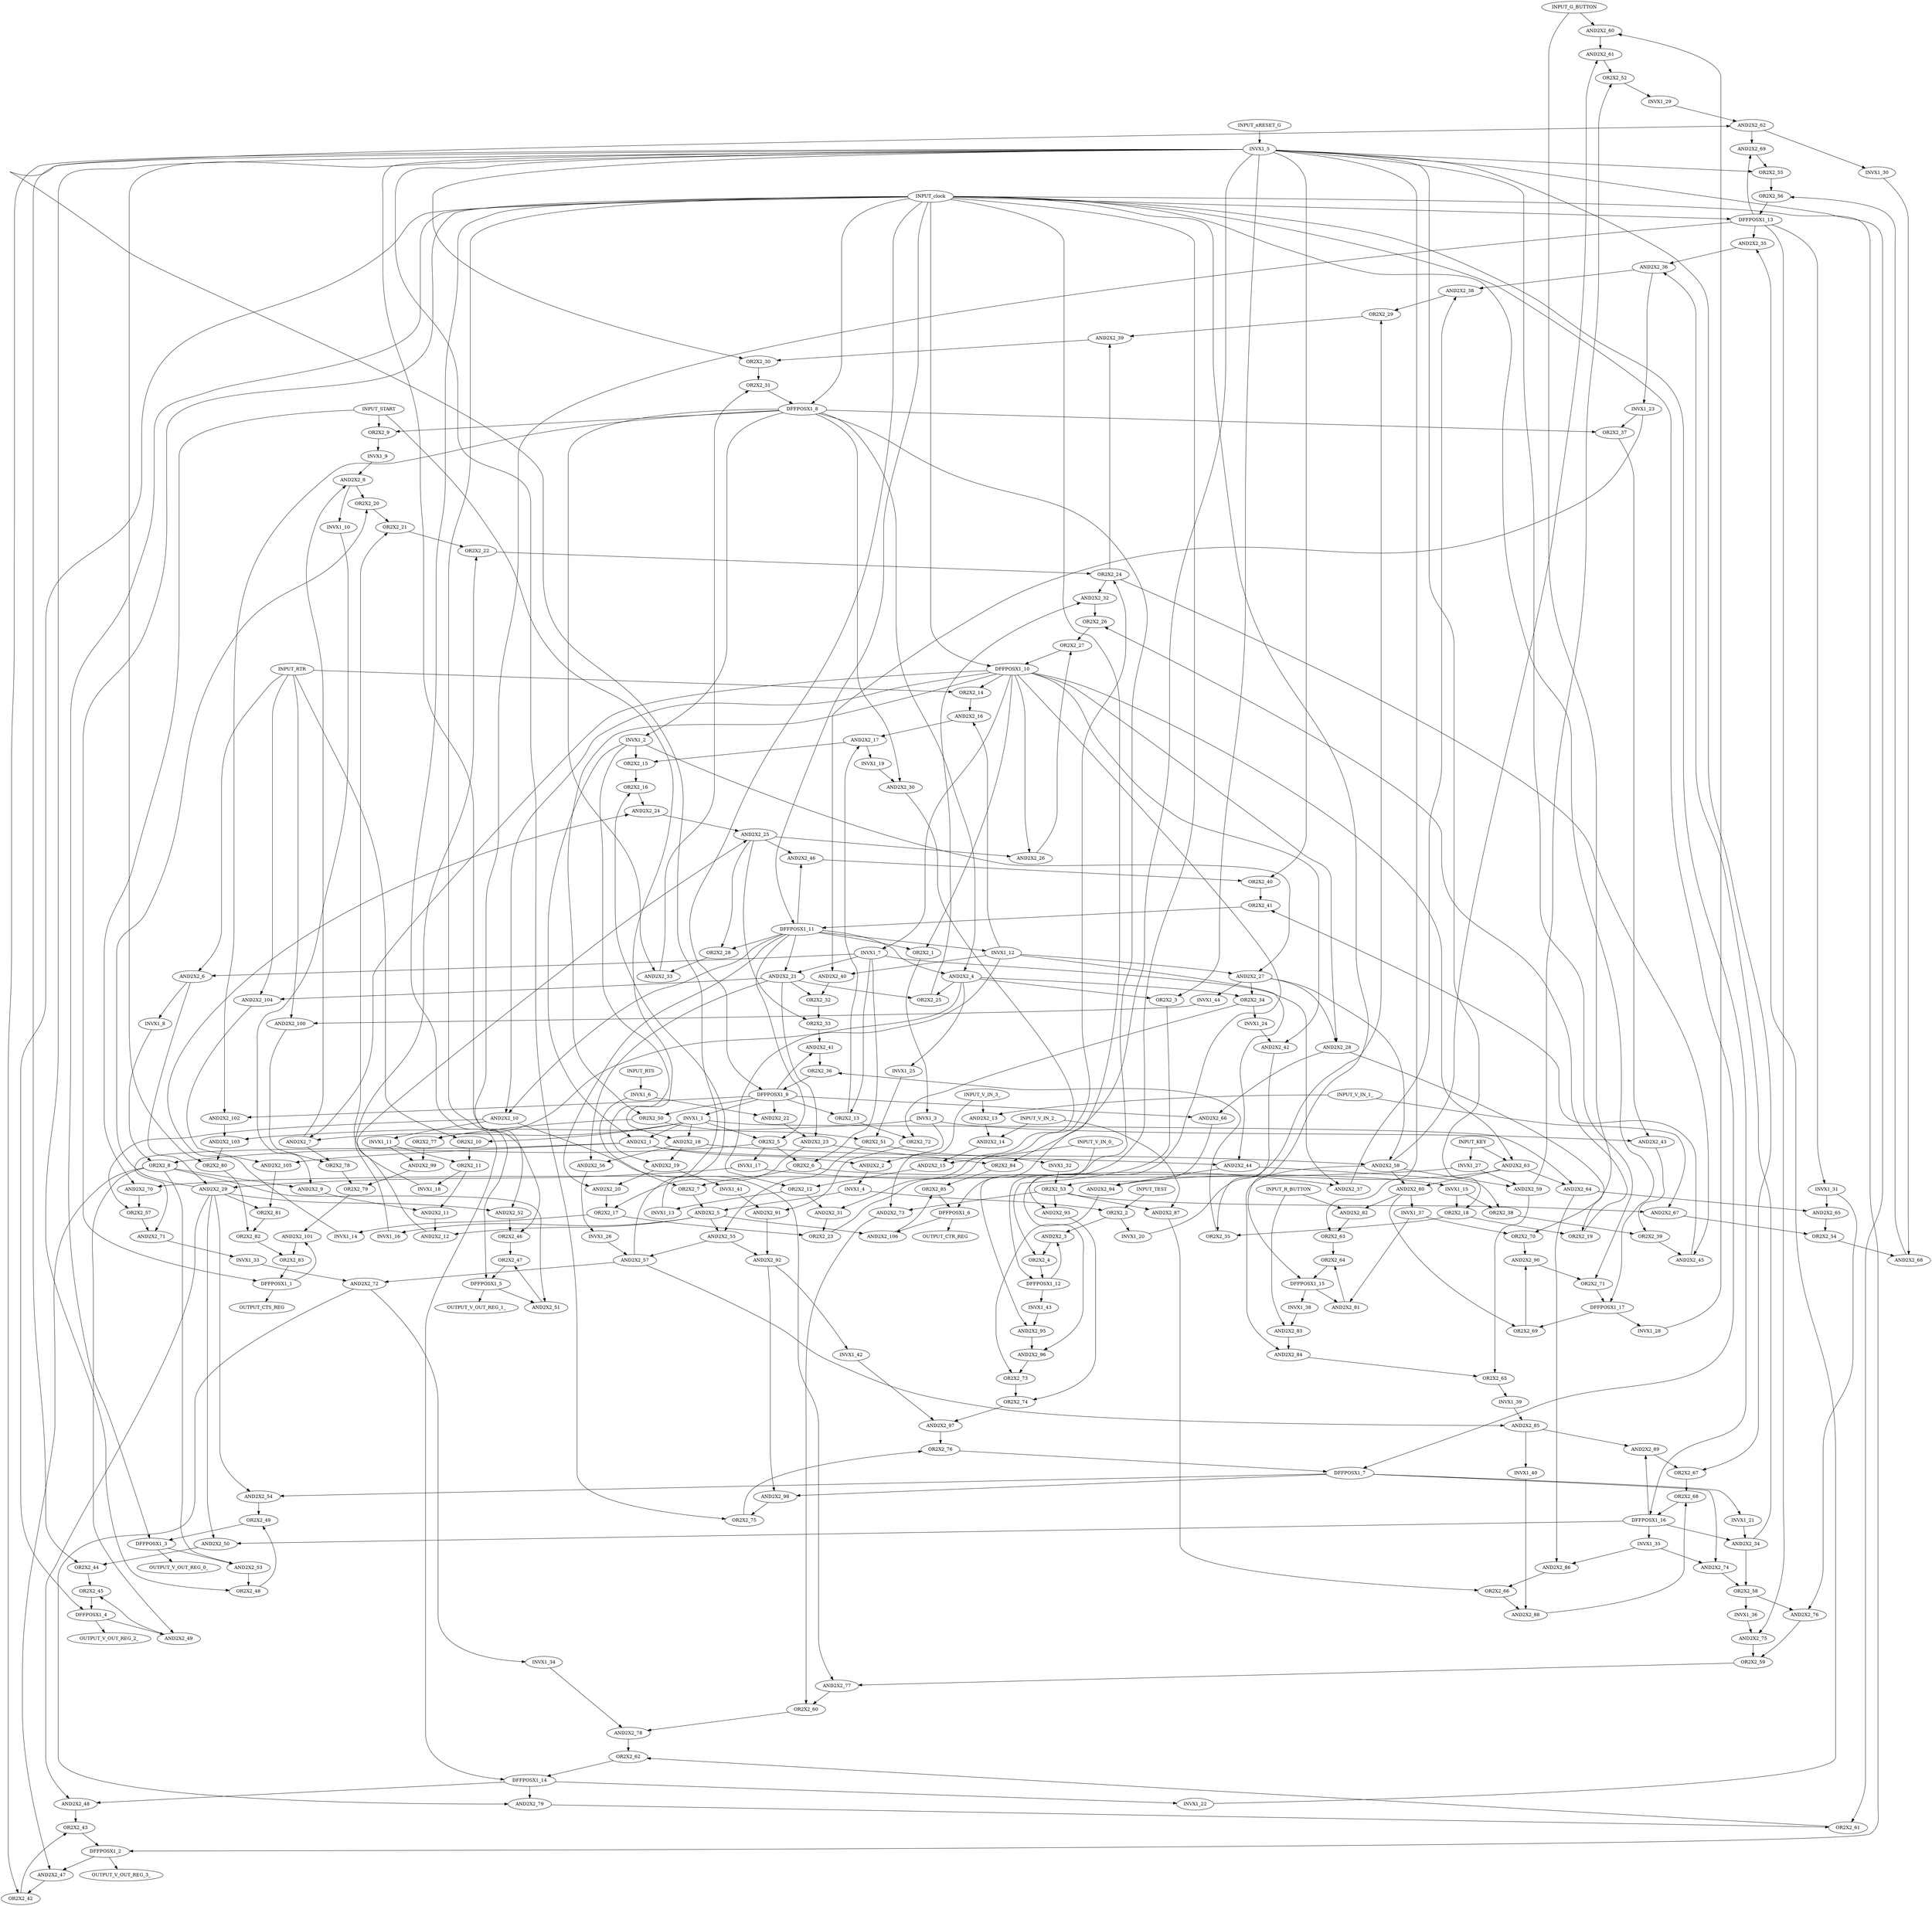 strict digraph "" {
	INPUT_G_BUTTON -> AND2X2_60;
	INPUT_G_BUTTON -> OR2X2_70;
	INPUT_KEY -> AND2X2_63;
	INPUT_KEY -> INVX1_27;
	INPUT_RTR -> AND2X2_100;
	INPUT_RTR -> AND2X2_104;
	INPUT_RTR -> AND2X2_6;
	INPUT_RTR -> OR2X2_10;
	INPUT_RTR -> OR2X2_14;
	INPUT_RTS -> INVX1_6;
	INPUT_R_BUTTON -> AND2X2_82;
	INPUT_R_BUTTON -> AND2X2_83;
	INPUT_START -> AND2X2_18;
	INPUT_START -> AND2X2_70;
	INPUT_START -> OR2X2_9;
	INPUT_TEST -> OR2X2_2;
	INPUT_V_IN_0_ -> AND2X2_15;
	INPUT_V_IN_0_ -> AND2X2_93;
	INPUT_V_IN_1_ -> AND2X2_13;
	INPUT_V_IN_1_ -> AND2X2_67;
	INPUT_V_IN_2_ -> AND2X2_14;
	INPUT_V_IN_2_ -> AND2X2_87;
	INPUT_V_IN_3_ -> AND2X2_13;
	INPUT_V_IN_3_ -> AND2X2_73;
	INPUT_clock -> DFFPOSX1_1;
	INPUT_clock -> DFFPOSX1_10;
	INPUT_clock -> DFFPOSX1_11;
	INPUT_clock -> DFFPOSX1_12;
	INPUT_clock -> DFFPOSX1_13;
	INPUT_clock -> DFFPOSX1_14;
	INPUT_clock -> DFFPOSX1_15;
	INPUT_clock -> DFFPOSX1_16;
	INPUT_clock -> DFFPOSX1_17;
	INPUT_clock -> DFFPOSX1_2;
	INPUT_clock -> DFFPOSX1_3;
	INPUT_clock -> DFFPOSX1_4;
	INPUT_clock -> DFFPOSX1_5;
	INPUT_clock -> DFFPOSX1_6;
	INPUT_clock -> DFFPOSX1_7;
	INPUT_clock -> DFFPOSX1_8;
	INPUT_clock -> DFFPOSX1_9;
	INPUT_nRESET_G -> INVX1_5;
	AND2X2_1 -> AND2X2_105;
	AND2X2_1 -> AND2X2_2;
	AND2X2_1 -> AND2X2_44;
	AND2X2_1 -> AND2X2_71;
	AND2X2_10 -> AND2X2_77;
	AND2X2_10 -> INVX1_11;
	AND2X2_10 -> OR2X2_57;
	AND2X2_100 -> OR2X2_78;
	AND2X2_101 -> OR2X2_83;
	AND2X2_102 -> AND2X2_103;
	AND2X2_103 -> OR2X2_80;
	AND2X2_104 -> AND2X2_105;
	AND2X2_105 -> OR2X2_81;
	AND2X2_106 -> OR2X2_85;
	AND2X2_11 -> AND2X2_12;
	AND2X2_12 -> AND2X2_25;
	AND2X2_13 -> AND2X2_14;
	AND2X2_14 -> AND2X2_15;
	AND2X2_15 -> OR2X2_12;
	AND2X2_16 -> AND2X2_17;
	AND2X2_17 -> INVX1_19;
	AND2X2_17 -> OR2X2_15;
	AND2X2_18 -> AND2X2_19;
	AND2X2_18 -> AND2X2_56;
	AND2X2_18 -> AND2X2_58;
	AND2X2_19 -> AND2X2_20;
	AND2X2_19 -> INVX1_41;
	AND2X2_2 -> INVX1_4;
	AND2X2_20 -> OR2X2_17;
	AND2X2_21 -> AND2X2_104;
	AND2X2_21 -> AND2X2_23;
	AND2X2_21 -> AND2X2_56;
	AND2X2_21 -> OR2X2_25;
	AND2X2_21 -> OR2X2_32;
	AND2X2_22 -> AND2X2_23;
	AND2X2_23 -> OR2X2_17;
	AND2X2_23 -> OR2X2_84;
	AND2X2_24 -> AND2X2_25;
	AND2X2_25 -> AND2X2_26;
	AND2X2_25 -> AND2X2_46;
	AND2X2_25 -> OR2X2_28;
	AND2X2_25 -> OR2X2_33;
	AND2X2_26 -> OR2X2_27;
	AND2X2_27 -> AND2X2_28;
	AND2X2_27 -> AND2X2_58;
	AND2X2_27 -> INVX1_44;
	AND2X2_27 -> OR2X2_34;
	AND2X2_28 -> AND2X2_66;
	AND2X2_28 -> OR2X2_19;
	AND2X2_29 -> AND2X2_48;
	AND2X2_29 -> AND2X2_50;
	AND2X2_29 -> AND2X2_52;
	AND2X2_29 -> AND2X2_54;
	AND2X2_29 -> OR2X2_20;
	AND2X2_29 -> OR2X2_81;
	AND2X2_3 -> OR2X2_4;
	AND2X2_30 -> AND2X2_31;
	AND2X2_31 -> OR2X2_23;
	AND2X2_32 -> OR2X2_26;
	AND2X2_33 -> OR2X2_31;
	AND2X2_34 -> AND2X2_36;
	AND2X2_34 -> OR2X2_58;
	AND2X2_35 -> AND2X2_36;
	AND2X2_36 -> AND2X2_38;
	AND2X2_36 -> INVX1_23;
	AND2X2_37 -> AND2X2_38;
	AND2X2_38 -> OR2X2_29;
	AND2X2_39 -> OR2X2_30;
	AND2X2_4 -> INVX1_25;
	AND2X2_4 -> OR2X2_25;
	AND2X2_4 -> OR2X2_3;
	AND2X2_4 -> OR2X2_34;
	AND2X2_4 -> OR2X2_77;
	AND2X2_40 -> OR2X2_32;
	AND2X2_41 -> OR2X2_36;
	AND2X2_42 -> OR2X2_35;
	AND2X2_43 -> OR2X2_39;
	AND2X2_44 -> AND2X2_94;
	AND2X2_44 -> OR2X2_38;
	AND2X2_45 -> OR2X2_41;
	AND2X2_46 -> OR2X2_40;
	AND2X2_47 -> OR2X2_42;
	AND2X2_48 -> OR2X2_43;
	AND2X2_49 -> OR2X2_45;
	AND2X2_5 -> AND2X2_106;
	AND2X2_5 -> AND2X2_12;
	AND2X2_5 -> AND2X2_55;
	AND2X2_5 -> INVX1_16;
	AND2X2_50 -> OR2X2_44;
	AND2X2_51 -> OR2X2_47;
	AND2X2_52 -> OR2X2_46;
	AND2X2_53 -> OR2X2_48;
	AND2X2_54 -> OR2X2_49;
	AND2X2_55 -> AND2X2_57;
	AND2X2_55 -> AND2X2_92;
	AND2X2_56 -> INVX1_26;
	AND2X2_57 -> AND2X2_62;
	AND2X2_57 -> AND2X2_72;
	AND2X2_57 -> AND2X2_85;
	AND2X2_58 -> AND2X2_59;
	AND2X2_58 -> AND2X2_61;
	AND2X2_58 -> AND2X2_80;
	AND2X2_58 -> AND2X2_84;
	AND2X2_59 -> OR2X2_52;
	AND2X2_59 -> OR2X2_65;
	AND2X2_6 -> AND2X2_29;
	AND2X2_6 -> INVX1_8;
	AND2X2_60 -> AND2X2_61;
	AND2X2_61 -> OR2X2_52;
	AND2X2_62 -> AND2X2_69;
	AND2X2_62 -> INVX1_30;
	AND2X2_63 -> AND2X2_64;
	AND2X2_63 -> AND2X2_80;
	AND2X2_63 -> AND2X2_94;
	AND2X2_64 -> AND2X2_65;
	AND2X2_64 -> AND2X2_86;
	AND2X2_65 -> OR2X2_54;
	AND2X2_66 -> OR2X2_53;
	AND2X2_67 -> OR2X2_54;
	AND2X2_68 -> OR2X2_56;
	AND2X2_69 -> OR2X2_55;
	AND2X2_7 -> AND2X2_8;
	AND2X2_7 -> OR2X2_78;
	AND2X2_70 -> OR2X2_57;
	AND2X2_71 -> INVX1_33;
	AND2X2_72 -> AND2X2_79;
	AND2X2_72 -> INVX1_34;
	AND2X2_73 -> OR2X2_60;
	AND2X2_74 -> OR2X2_58;
	AND2X2_75 -> OR2X2_59;
	AND2X2_76 -> OR2X2_59;
	AND2X2_77 -> OR2X2_60;
	AND2X2_78 -> OR2X2_62;
	AND2X2_79 -> OR2X2_61;
	AND2X2_8 -> INVX1_10;
	AND2X2_8 -> OR2X2_20;
	AND2X2_80 -> AND2X2_82;
	AND2X2_80 -> INVX1_37;
	AND2X2_80 -> OR2X2_69;
	AND2X2_81 -> OR2X2_64;
	AND2X2_82 -> OR2X2_63;
	AND2X2_83 -> AND2X2_84;
	AND2X2_84 -> OR2X2_65;
	AND2X2_85 -> AND2X2_89;
	AND2X2_85 -> INVX1_40;
	AND2X2_86 -> OR2X2_66;
	AND2X2_87 -> OR2X2_66;
	AND2X2_88 -> OR2X2_68;
	AND2X2_89 -> OR2X2_67;
	AND2X2_9 -> AND2X2_11;
	AND2X2_90 -> OR2X2_71;
	AND2X2_91 -> AND2X2_92;
	AND2X2_92 -> AND2X2_98;
	AND2X2_92 -> INVX1_42;
	AND2X2_93 -> OR2X2_74;
	AND2X2_94 -> OR2X2_73;
	AND2X2_95 -> AND2X2_96;
	AND2X2_96 -> OR2X2_73;
	AND2X2_97 -> OR2X2_76;
	AND2X2_98 -> OR2X2_75;
	AND2X2_99 -> OR2X2_79;
	DFFPOSX1_1 -> OUTPUT_CTS_REG;
	DFFPOSX1_1 -> AND2X2_101;
	DFFPOSX1_10 -> AND2X2_10;
	DFFPOSX1_10 -> AND2X2_26;
	DFFPOSX1_10 -> AND2X2_28;
	DFFPOSX1_10 -> AND2X2_42;
	DFFPOSX1_10 -> AND2X2_63;
	DFFPOSX1_10 -> AND2X2_7;
	DFFPOSX1_10 -> AND2X2_96;
	DFFPOSX1_10 -> INVX1_7;
	DFFPOSX1_10 -> OR2X2_1;
	DFFPOSX1_10 -> OR2X2_14;
	DFFPOSX1_10 -> OR2X2_50;
	DFFPOSX1_11 -> AND2X2_10;
	DFFPOSX1_11 -> AND2X2_20;
	DFFPOSX1_11 -> AND2X2_21;
	DFFPOSX1_11 -> AND2X2_4;
	DFFPOSX1_11 -> AND2X2_46;
	DFFPOSX1_11 -> INVX1_12;
	DFFPOSX1_11 -> OR2X2_1;
	DFFPOSX1_11 -> OR2X2_28;
	DFFPOSX1_11 -> OR2X2_5;
	DFFPOSX1_12 -> AND2X2_3;
	DFFPOSX1_12 -> INVX1_43;
	DFFPOSX1_13 -> AND2X2_35;
	DFFPOSX1_13 -> AND2X2_52;
	DFFPOSX1_13 -> AND2X2_69;
	DFFPOSX1_13 -> AND2X2_75;
	DFFPOSX1_13 -> INVX1_31;
	DFFPOSX1_14 -> AND2X2_48;
	DFFPOSX1_14 -> AND2X2_79;
	DFFPOSX1_14 -> INVX1_22;
	DFFPOSX1_15 -> AND2X2_81;
	DFFPOSX1_15 -> INVX1_38;
	DFFPOSX1_16 -> AND2X2_34;
	DFFPOSX1_16 -> AND2X2_50;
	DFFPOSX1_16 -> AND2X2_89;
	DFFPOSX1_16 -> INVX1_35;
	DFFPOSX1_17 -> INVX1_28;
	DFFPOSX1_17 -> OR2X2_69;
	DFFPOSX1_2 -> OUTPUT_V_OUT_REG_3_;
	DFFPOSX1_2 -> AND2X2_47;
	DFFPOSX1_3 -> OUTPUT_V_OUT_REG_0_;
	DFFPOSX1_3 -> AND2X2_53;
	DFFPOSX1_4 -> OUTPUT_V_OUT_REG_2_;
	DFFPOSX1_4 -> AND2X2_49;
	DFFPOSX1_5 -> OUTPUT_V_OUT_REG_1_;
	DFFPOSX1_5 -> AND2X2_51;
	DFFPOSX1_6 -> OUTPUT_CTR_REG;
	DFFPOSX1_6 -> AND2X2_106;
	DFFPOSX1_7 -> AND2X2_54;
	DFFPOSX1_7 -> AND2X2_74;
	DFFPOSX1_7 -> AND2X2_98;
	DFFPOSX1_7 -> INVX1_21;
	DFFPOSX1_8 -> AND2X2_102;
	DFFPOSX1_8 -> AND2X2_30;
	DFFPOSX1_8 -> AND2X2_33;
	DFFPOSX1_8 -> AND2X2_4;
	DFFPOSX1_8 -> AND2X2_95;
	DFFPOSX1_8 -> INVX1_2;
	DFFPOSX1_8 -> OR2X2_37;
	DFFPOSX1_8 -> OR2X2_9;
	DFFPOSX1_9 -> AND2X2_102;
	DFFPOSX1_9 -> AND2X2_22;
	DFFPOSX1_9 -> AND2X2_41;
	DFFPOSX1_9 -> AND2X2_66;
	DFFPOSX1_9 -> INVX1_1;
	DFFPOSX1_9 -> OR2X2_13;
	DFFPOSX1_9 -> OR2X2_50;
	INVX1_1 -> AND2X2_1;
	INVX1_1 -> AND2X2_18;
	INVX1_1 -> AND2X2_64;
	INVX1_1 -> AND2X2_7;
	INVX1_1 -> OR2X2_10;
	INVX1_1 -> OR2X2_5;
	INVX1_10 -> AND2X2_9;
	INVX1_11 -> AND2X2_99;
	INVX1_11 -> OR2X2_11;
	INVX1_12 -> AND2X2_16;
	INVX1_12 -> AND2X2_27;
	INVX1_12 -> AND2X2_40;
	INVX1_12 -> AND2X2_44;
	INVX1_12 -> OR2X2_12;
	INVX1_13 -> OR2X2_16;
	INVX1_14 -> AND2X2_24;
	INVX1_15 -> OR2X2_18;
	INVX1_15 -> OR2X2_38;
	INVX1_16 -> OR2X2_22;
	INVX1_17 -> AND2X2_29;
	INVX1_17 -> AND2X2_37;
	INVX1_18 -> OR2X2_21;
	INVX1_19 -> AND2X2_30;
	INVX1_2 -> AND2X2_1;
	INVX1_2 -> AND2X2_19;
	INVX1_2 -> AND2X2_27;
	INVX1_2 -> OR2X2_15;
	INVX1_20 -> OR2X2_29;
	INVX1_21 -> AND2X2_34;
	INVX1_22 -> AND2X2_35;
	INVX1_23 -> AND2X2_40;
	INVX1_23 -> OR2X2_37;
	INVX1_24 -> AND2X2_42;
	INVX1_25 -> OR2X2_51;
	INVX1_26 -> AND2X2_57;
	INVX1_27 -> AND2X2_59;
	INVX1_27 -> AND2X2_70;
	INVX1_28 -> AND2X2_60;
	INVX1_29 -> AND2X2_62;
	INVX1_3 -> AND2X2_103;
	INVX1_3 -> AND2X2_2;
	INVX1_3 -> AND2X2_43;
	INVX1_30 -> AND2X2_68;
	INVX1_31 -> AND2X2_65;
	INVX1_31 -> AND2X2_76;
	INVX1_32 -> OR2X2_53;
	INVX1_33 -> AND2X2_72;
	INVX1_34 -> AND2X2_78;
	INVX1_35 -> AND2X2_74;
	INVX1_35 -> AND2X2_86;
	INVX1_36 -> AND2X2_75;
	INVX1_37 -> AND2X2_81;
	INVX1_37 -> OR2X2_70;
	INVX1_38 -> AND2X2_83;
	INVX1_39 -> AND2X2_85;
	INVX1_4 -> AND2X2_5;
	INVX1_4 -> OR2X2_2;
	INVX1_40 -> AND2X2_88;
	INVX1_41 -> AND2X2_91;
	INVX1_42 -> AND2X2_97;
	INVX1_43 -> AND2X2_95;
	INVX1_44 -> AND2X2_100;
	INVX1_5 -> OR2X2_18;
	INVX1_5 -> OR2X2_3;
	INVX1_5 -> OR2X2_30;
	INVX1_5 -> OR2X2_40;
	INVX1_5 -> OR2X2_42;
	INVX1_5 -> OR2X2_44;
	INVX1_5 -> OR2X2_46;
	INVX1_5 -> OR2X2_48;
	INVX1_5 -> OR2X2_55;
	INVX1_5 -> OR2X2_61;
	INVX1_5 -> OR2X2_63;
	INVX1_5 -> OR2X2_67;
	INVX1_5 -> OR2X2_71;
	INVX1_5 -> OR2X2_75;
	INVX1_5 -> OR2X2_80;
	INVX1_5 -> OR2X2_84;
	INVX1_6 -> AND2X2_22;
	INVX1_6 -> OR2X2_7;
	INVX1_7 -> AND2X2_21;
	INVX1_7 -> AND2X2_37;
	INVX1_7 -> AND2X2_6;
	INVX1_7 -> OR2X2_13;
	INVX1_7 -> OR2X2_6;
	INVX1_8 -> OR2X2_8;
	INVX1_9 -> AND2X2_8;
	OR2X2_1 -> INVX1_3;
	OR2X2_10 -> OR2X2_11;
	OR2X2_11 -> AND2X2_11;
	OR2X2_11 -> INVX1_18;
	OR2X2_12 -> AND2X2_31;
	OR2X2_12 -> INVX1_13;
	OR2X2_13 -> AND2X2_17;
	OR2X2_13 -> OR2X2_72;
	OR2X2_14 -> AND2X2_16;
	OR2X2_15 -> OR2X2_16;
	OR2X2_16 -> AND2X2_24;
	OR2X2_17 -> INVX1_14;
	OR2X2_17 -> OR2X2_23;
	OR2X2_18 -> OR2X2_19;
	OR2X2_18 -> OR2X2_35;
	OR2X2_19 -> OR2X2_26;
	OR2X2_2 -> AND2X2_3;
	OR2X2_2 -> INVX1_20;
	OR2X2_20 -> OR2X2_21;
	OR2X2_21 -> OR2X2_22;
	OR2X2_22 -> OR2X2_24;
	OR2X2_23 -> OR2X2_24;
	OR2X2_24 -> AND2X2_32;
	OR2X2_24 -> AND2X2_39;
	OR2X2_24 -> AND2X2_45;
	OR2X2_25 -> AND2X2_32;
	OR2X2_26 -> OR2X2_27;
	OR2X2_27 -> DFFPOSX1_10;
	OR2X2_28 -> AND2X2_33;
	OR2X2_29 -> AND2X2_39;
	OR2X2_3 -> OR2X2_4;
	OR2X2_30 -> OR2X2_31;
	OR2X2_31 -> DFFPOSX1_8;
	OR2X2_32 -> OR2X2_33;
	OR2X2_33 -> AND2X2_41;
	OR2X2_34 -> INVX1_24;
	OR2X2_34 -> OR2X2_72;
	OR2X2_35 -> OR2X2_36;
	OR2X2_36 -> DFFPOSX1_9;
	OR2X2_37 -> AND2X2_43;
	OR2X2_38 -> OR2X2_39;
	OR2X2_39 -> AND2X2_45;
	OR2X2_4 -> DFFPOSX1_12;
	OR2X2_40 -> OR2X2_41;
	OR2X2_41 -> DFFPOSX1_11;
	OR2X2_42 -> OR2X2_43;
	OR2X2_43 -> DFFPOSX1_2;
	OR2X2_44 -> OR2X2_45;
	OR2X2_45 -> DFFPOSX1_4;
	OR2X2_46 -> OR2X2_47;
	OR2X2_47 -> DFFPOSX1_5;
	OR2X2_48 -> OR2X2_49;
	OR2X2_49 -> DFFPOSX1_3;
	OR2X2_5 -> INVX1_17;
	OR2X2_5 -> OR2X2_6;
	OR2X2_5 -> OR2X2_8;
	OR2X2_50 -> OR2X2_51;
	OR2X2_50 -> OR2X2_77;
	OR2X2_51 -> AND2X2_55;
	OR2X2_51 -> INVX1_32;
	OR2X2_52 -> INVX1_29;
	OR2X2_53 -> AND2X2_67;
	OR2X2_53 -> AND2X2_73;
	OR2X2_53 -> AND2X2_87;
	OR2X2_53 -> AND2X2_93;
	OR2X2_54 -> AND2X2_68;
	OR2X2_55 -> OR2X2_56;
	OR2X2_56 -> DFFPOSX1_13;
	OR2X2_57 -> AND2X2_71;
	OR2X2_58 -> AND2X2_76;
	OR2X2_58 -> INVX1_36;
	OR2X2_59 -> AND2X2_77;
	OR2X2_6 -> INVX1_15;
	OR2X2_6 -> OR2X2_7;
	OR2X2_60 -> AND2X2_78;
	OR2X2_61 -> OR2X2_62;
	OR2X2_62 -> DFFPOSX1_14;
	OR2X2_63 -> OR2X2_64;
	OR2X2_64 -> DFFPOSX1_15;
	OR2X2_65 -> INVX1_39;
	OR2X2_66 -> AND2X2_88;
	OR2X2_67 -> OR2X2_68;
	OR2X2_68 -> DFFPOSX1_16;
	OR2X2_69 -> AND2X2_90;
	OR2X2_7 -> AND2X2_5;
	OR2X2_70 -> AND2X2_90;
	OR2X2_71 -> DFFPOSX1_17;
	OR2X2_72 -> AND2X2_91;
	OR2X2_73 -> OR2X2_74;
	OR2X2_74 -> AND2X2_97;
	OR2X2_75 -> OR2X2_76;
	OR2X2_76 -> DFFPOSX1_7;
	OR2X2_77 -> AND2X2_99;
	OR2X2_78 -> OR2X2_79;
	OR2X2_79 -> AND2X2_101;
	OR2X2_8 -> AND2X2_47;
	OR2X2_8 -> AND2X2_49;
	OR2X2_8 -> AND2X2_51;
	OR2X2_8 -> AND2X2_53;
	OR2X2_8 -> AND2X2_9;
	OR2X2_80 -> OR2X2_82;
	OR2X2_81 -> OR2X2_82;
	OR2X2_82 -> OR2X2_83;
	OR2X2_83 -> DFFPOSX1_1;
	OR2X2_84 -> OR2X2_85;
	OR2X2_85 -> DFFPOSX1_6;
	OR2X2_9 -> INVX1_9;
}
